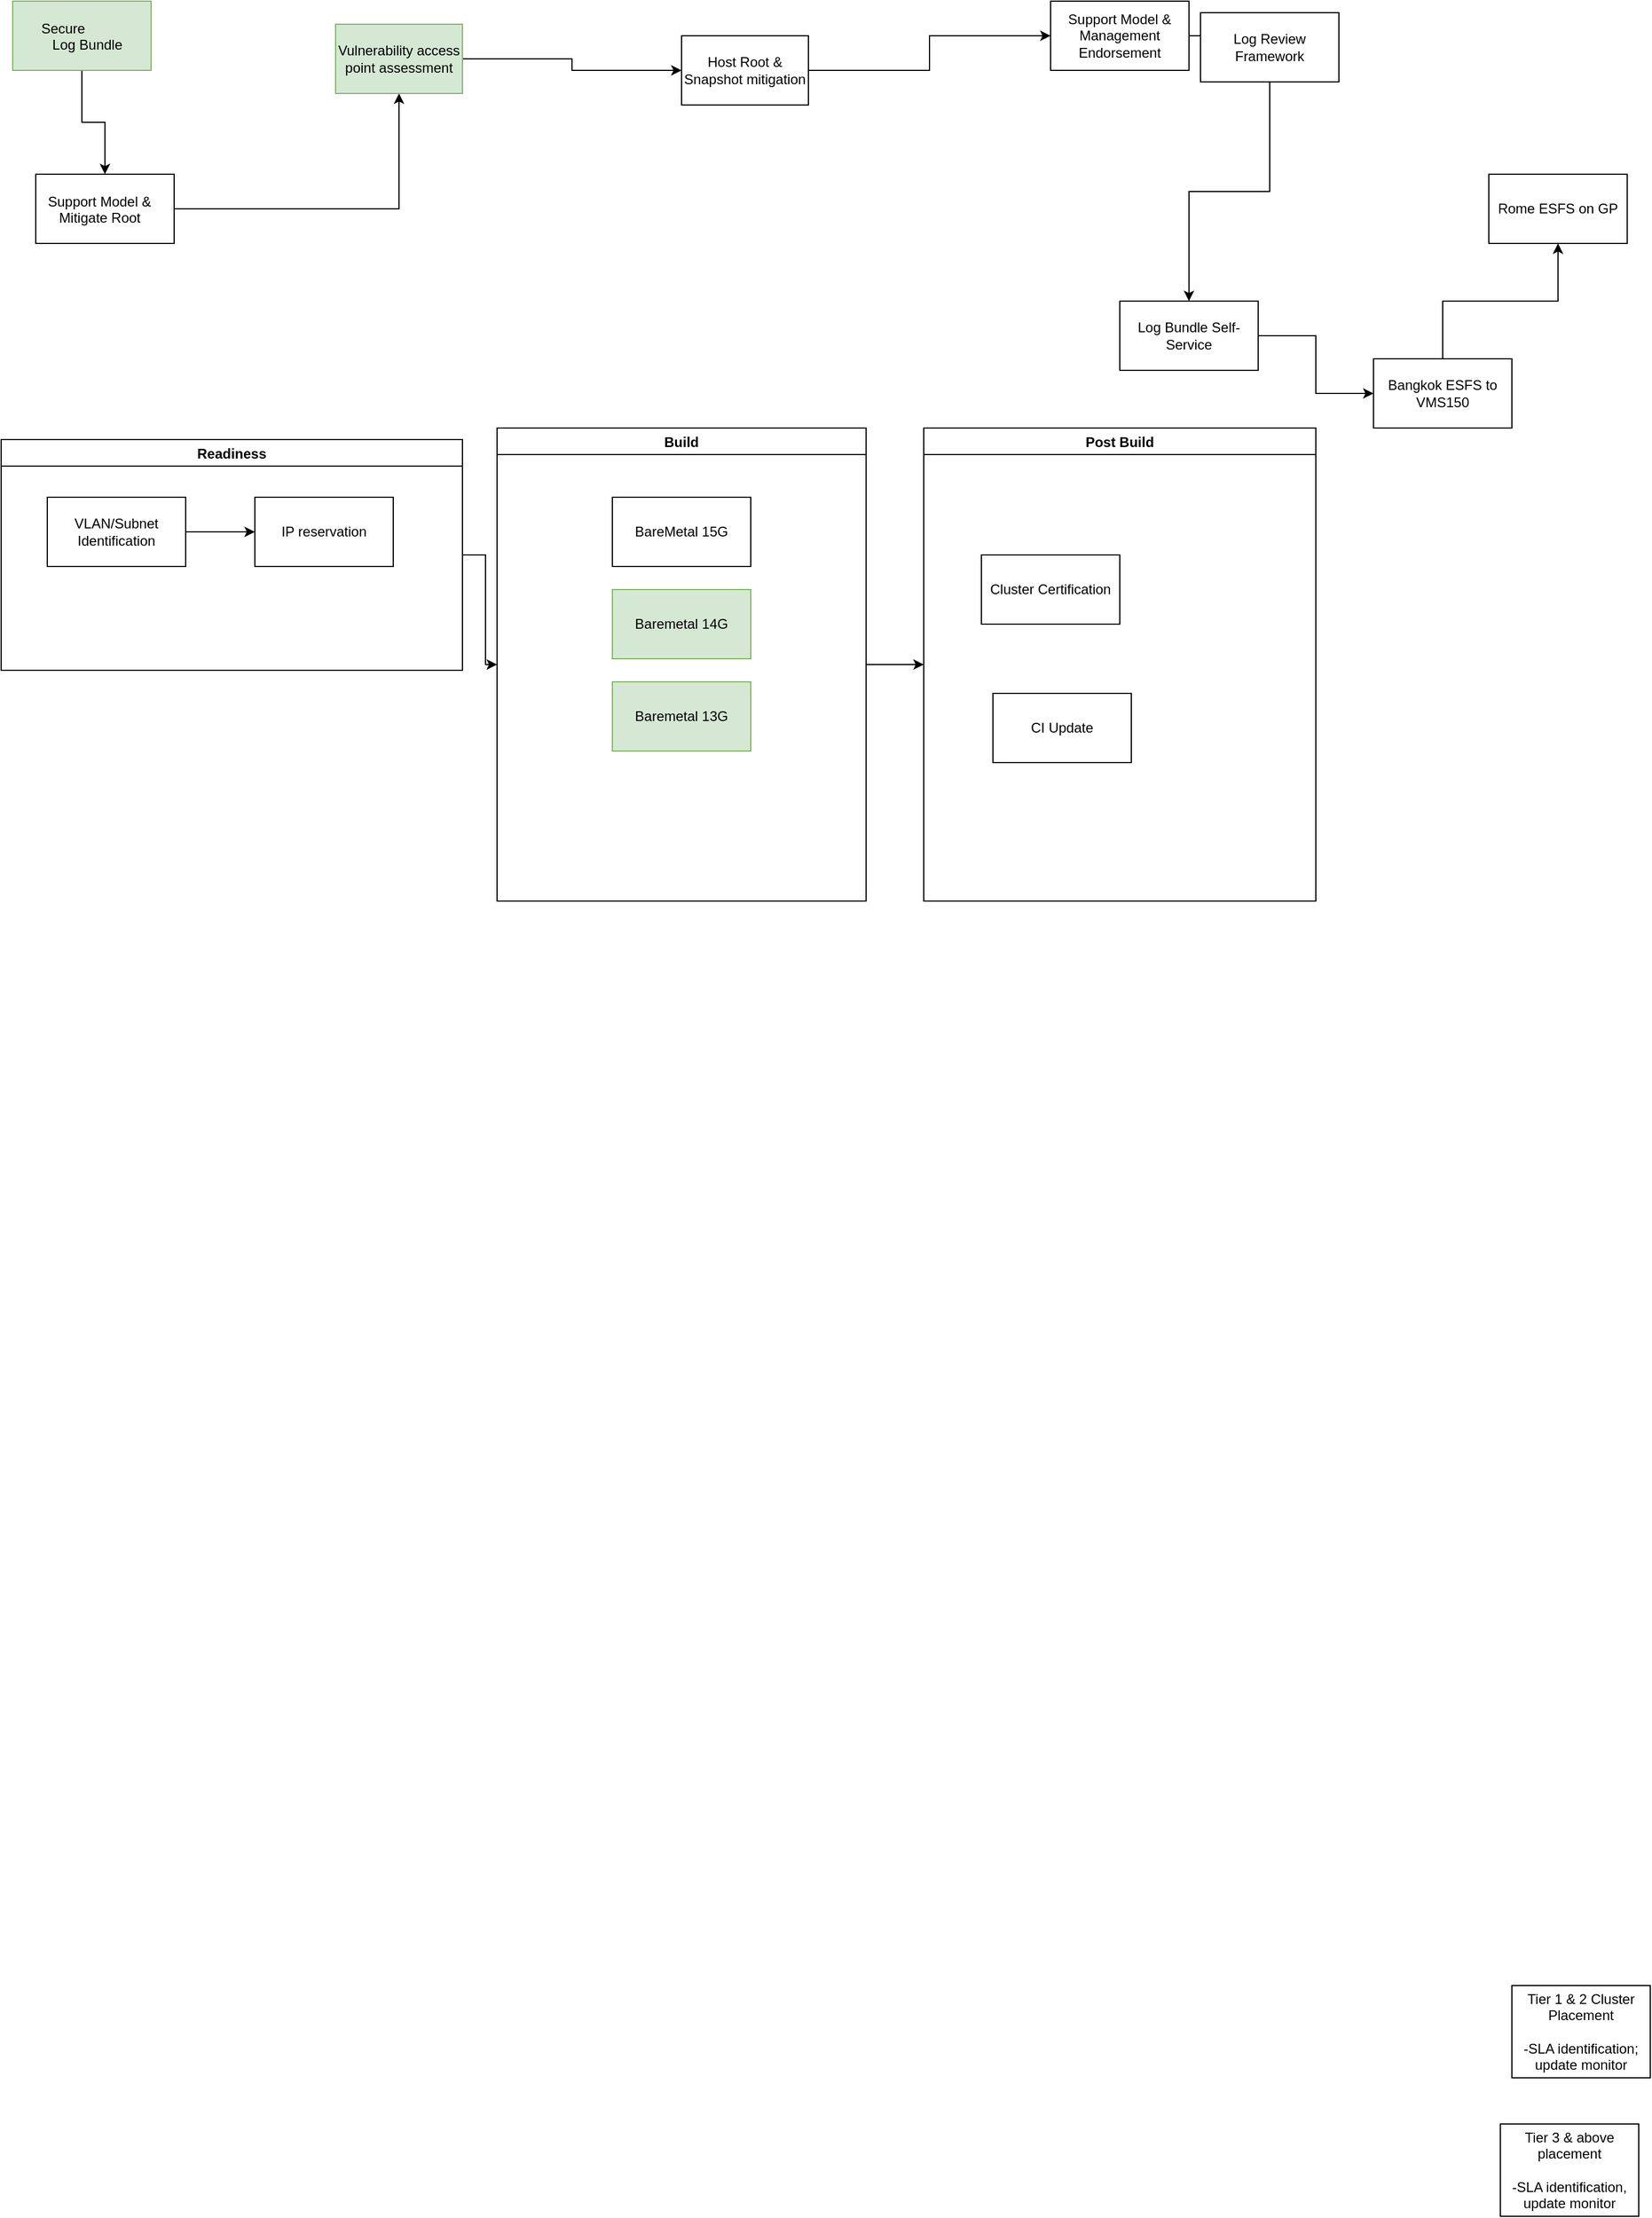<mxfile version="17.4.6" type="github" pages="4">
  <diagram id="PvMFe_AoUgCYHySHkvIt" name="Page-2">
    <mxGraphModel dx="1422" dy="762" grid="1" gridSize="10" guides="1" tooltips="1" connect="1" arrows="1" fold="1" page="1" pageScale="1" pageWidth="850" pageHeight="1100" math="0" shadow="0">
      <root>
        <mxCell id="0" />
        <mxCell id="1" parent="0" />
        <mxCell id="DkhXyngtVjoVBpYEaCNT-3" value="" style="edgeStyle=orthogonalEdgeStyle;rounded=0;orthogonalLoop=1;jettySize=auto;html=1;" edge="1" parent="1" source="DkhXyngtVjoVBpYEaCNT-1" target="DkhXyngtVjoVBpYEaCNT-2">
          <mxGeometry relative="1" as="geometry" />
        </mxCell>
        <mxCell id="DkhXyngtVjoVBpYEaCNT-1" value="&lt;div class=&quot;O0&quot; style=&quot;line-height: normal; margin: 0pt 0in 0pt 0.1in; text-indent: -0.1in; text-align: left; direction: ltr; unicode-bidi: embed; word-break: normal; font-size: 12px;&quot;&gt;&lt;span style=&quot;font-size: 12px; vertical-align: baseline;&quot;&gt;Secure&lt;br style=&quot;font-size: 12px;&quot;&gt;Log Bundle&lt;/span&gt;&lt;/div&gt;" style="rounded=0;whiteSpace=wrap;html=1;fontFamily=Helvetica;fontSize=12;fillColor=#d5e8d4;strokeColor=#82b366;" vertex="1" parent="1">
          <mxGeometry x="50" y="90" width="120" height="60" as="geometry" />
        </mxCell>
        <mxCell id="DkhXyngtVjoVBpYEaCNT-5" value="" style="edgeStyle=orthogonalEdgeStyle;rounded=0;orthogonalLoop=1;jettySize=auto;html=1;fontFamily=Helvetica;fontSize=12;fontColor=#000000;" edge="1" parent="1" source="DkhXyngtVjoVBpYEaCNT-2" target="DkhXyngtVjoVBpYEaCNT-4">
          <mxGeometry relative="1" as="geometry" />
        </mxCell>
        <mxCell id="DkhXyngtVjoVBpYEaCNT-2" value="&lt;div class=&quot;O0&quot; style=&quot;line-height: normal ; margin-top: 0pt ; margin-bottom: 0pt ; margin-left: 0.1in ; margin-right: 0in ; text-indent: -0.1in ; text-align: left ; direction: ltr ; unicode-bidi: embed ; word-break: normal&quot;&gt;&lt;div class=&quot;O0&quot; style=&quot;line-height: normal ; margin: 0pt 0in 0pt 0.1in ; text-indent: -0.1in ; direction: ltr ; unicode-bidi: embed ; word-break: normal&quot;&gt;Support Model &amp;amp; Mitigate Root&lt;/div&gt;&lt;/div&gt;" style="rounded=0;whiteSpace=wrap;html=1;" vertex="1" parent="1">
          <mxGeometry x="70" y="240" width="120" height="60" as="geometry" />
        </mxCell>
        <mxCell id="DkhXyngtVjoVBpYEaCNT-7" value="" style="edgeStyle=orthogonalEdgeStyle;rounded=0;orthogonalLoop=1;jettySize=auto;html=1;fontFamily=Helvetica;fontSize=12;fontColor=#000000;" edge="1" parent="1" source="DkhXyngtVjoVBpYEaCNT-14" target="DkhXyngtVjoVBpYEaCNT-6">
          <mxGeometry relative="1" as="geometry">
            <mxPoint x="680" y="140" as="sourcePoint" />
          </mxGeometry>
        </mxCell>
        <mxCell id="DkhXyngtVjoVBpYEaCNT-15" value="" style="edgeStyle=orthogonalEdgeStyle;rounded=0;orthogonalLoop=1;jettySize=auto;html=1;fontFamily=Helvetica;fontSize=12;fontColor=#000000;exitX=1;exitY=0.5;exitDx=0;exitDy=0;" edge="1" parent="1" source="DkhXyngtVjoVBpYEaCNT-16" target="DkhXyngtVjoVBpYEaCNT-14">
          <mxGeometry relative="1" as="geometry" />
        </mxCell>
        <mxCell id="DkhXyngtVjoVBpYEaCNT-17" value="" style="edgeStyle=orthogonalEdgeStyle;rounded=0;orthogonalLoop=1;jettySize=auto;html=1;fontFamily=Helvetica;fontSize=12;fontColor=#000000;" edge="1" parent="1" source="DkhXyngtVjoVBpYEaCNT-4" target="DkhXyngtVjoVBpYEaCNT-16">
          <mxGeometry relative="1" as="geometry" />
        </mxCell>
        <mxCell id="DkhXyngtVjoVBpYEaCNT-4" value="Vulnerability access point assessment" style="rounded=0;whiteSpace=wrap;html=1;fillColor=#d5e8d4;strokeColor=#82b366;" vertex="1" parent="1">
          <mxGeometry x="330" y="110" width="110" height="60" as="geometry" />
        </mxCell>
        <mxCell id="DkhXyngtVjoVBpYEaCNT-9" value="" style="edgeStyle=orthogonalEdgeStyle;rounded=0;orthogonalLoop=1;jettySize=auto;html=1;fontFamily=Helvetica;fontSize=12;fontColor=#000000;" edge="1" parent="1" source="DkhXyngtVjoVBpYEaCNT-6" target="DkhXyngtVjoVBpYEaCNT-8">
          <mxGeometry relative="1" as="geometry" />
        </mxCell>
        <mxCell id="DkhXyngtVjoVBpYEaCNT-6" value="Log Review Framework" style="rounded=0;whiteSpace=wrap;html=1;" vertex="1" parent="1">
          <mxGeometry x="1080" y="100" width="120" height="60" as="geometry" />
        </mxCell>
        <mxCell id="DkhXyngtVjoVBpYEaCNT-11" value="" style="edgeStyle=orthogonalEdgeStyle;rounded=0;orthogonalLoop=1;jettySize=auto;html=1;fontFamily=Helvetica;fontSize=12;fontColor=#000000;" edge="1" parent="1" source="DkhXyngtVjoVBpYEaCNT-8" target="DkhXyngtVjoVBpYEaCNT-10">
          <mxGeometry relative="1" as="geometry" />
        </mxCell>
        <mxCell id="DkhXyngtVjoVBpYEaCNT-8" value="Log Bundle Self-Service" style="rounded=0;whiteSpace=wrap;html=1;" vertex="1" parent="1">
          <mxGeometry x="1010" y="350" width="120" height="60" as="geometry" />
        </mxCell>
        <mxCell id="DkhXyngtVjoVBpYEaCNT-13" value="" style="edgeStyle=orthogonalEdgeStyle;rounded=0;orthogonalLoop=1;jettySize=auto;html=1;fontFamily=Helvetica;fontSize=12;fontColor=#000000;" edge="1" parent="1" source="DkhXyngtVjoVBpYEaCNT-10" target="DkhXyngtVjoVBpYEaCNT-12">
          <mxGeometry relative="1" as="geometry" />
        </mxCell>
        <mxCell id="DkhXyngtVjoVBpYEaCNT-10" value="Bangkok ESFS to VMS150" style="whiteSpace=wrap;html=1;rounded=0;" vertex="1" parent="1">
          <mxGeometry x="1230" y="400" width="120" height="60" as="geometry" />
        </mxCell>
        <mxCell id="DkhXyngtVjoVBpYEaCNT-12" value="Rome ESFS on GP" style="whiteSpace=wrap;html=1;rounded=0;" vertex="1" parent="1">
          <mxGeometry x="1330" y="240" width="120" height="60" as="geometry" />
        </mxCell>
        <mxCell id="DkhXyngtVjoVBpYEaCNT-14" value="Support Model &amp;amp; Management Endorsement" style="whiteSpace=wrap;html=1;rounded=0;" vertex="1" parent="1">
          <mxGeometry x="950" y="90" width="120" height="60" as="geometry" />
        </mxCell>
        <mxCell id="DkhXyngtVjoVBpYEaCNT-16" value="Host Root &amp;amp; Snapshot mitigation" style="rounded=0;whiteSpace=wrap;html=1;" vertex="1" parent="1">
          <mxGeometry x="630" y="120" width="110" height="60" as="geometry" />
        </mxCell>
        <mxCell id="DkhXyngtVjoVBpYEaCNT-48" style="edgeStyle=orthogonalEdgeStyle;rounded=0;orthogonalLoop=1;jettySize=auto;html=1;fontFamily=Helvetica;fontSize=12;fontColor=#000000;" edge="1" parent="1" source="DkhXyngtVjoVBpYEaCNT-37" target="DkhXyngtVjoVBpYEaCNT-38">
          <mxGeometry relative="1" as="geometry" />
        </mxCell>
        <mxCell id="DkhXyngtVjoVBpYEaCNT-37" value="Readiness" style="swimlane;fontFamily=Helvetica;fontSize=12;fontColor=#000000;" vertex="1" parent="1">
          <mxGeometry x="40" y="470" width="400" height="200" as="geometry" />
        </mxCell>
        <mxCell id="DkhXyngtVjoVBpYEaCNT-21" value="VLAN/Subnet Identification" style="rounded=0;whiteSpace=wrap;html=1;fontColor=#000000;" vertex="1" parent="DkhXyngtVjoVBpYEaCNT-37">
          <mxGeometry x="40" y="50" width="120" height="60" as="geometry" />
        </mxCell>
        <mxCell id="DkhXyngtVjoVBpYEaCNT-19" value="IP reservation" style="rounded=0;whiteSpace=wrap;html=1;fontColor=#000000;" vertex="1" parent="DkhXyngtVjoVBpYEaCNT-37">
          <mxGeometry x="220" y="50" width="120" height="60" as="geometry" />
        </mxCell>
        <mxCell id="DkhXyngtVjoVBpYEaCNT-29" style="edgeStyle=orthogonalEdgeStyle;rounded=0;orthogonalLoop=1;jettySize=auto;html=1;entryX=0;entryY=0.5;entryDx=0;entryDy=0;fontFamily=Helvetica;fontSize=12;fontColor=#000000;" edge="1" parent="DkhXyngtVjoVBpYEaCNT-37" source="DkhXyngtVjoVBpYEaCNT-21" target="DkhXyngtVjoVBpYEaCNT-19">
          <mxGeometry relative="1" as="geometry" />
        </mxCell>
        <mxCell id="DkhXyngtVjoVBpYEaCNT-49" style="edgeStyle=orthogonalEdgeStyle;rounded=0;orthogonalLoop=1;jettySize=auto;html=1;entryX=0;entryY=0.5;entryDx=0;entryDy=0;fontFamily=Helvetica;fontSize=12;fontColor=#000000;" edge="1" parent="1" source="DkhXyngtVjoVBpYEaCNT-38" target="DkhXyngtVjoVBpYEaCNT-39">
          <mxGeometry relative="1" as="geometry" />
        </mxCell>
        <mxCell id="DkhXyngtVjoVBpYEaCNT-38" value="Build" style="swimlane;fontFamily=Helvetica;fontSize=12;fontColor=#000000;" vertex="1" parent="1">
          <mxGeometry x="470" y="460" width="320" height="410" as="geometry" />
        </mxCell>
        <mxCell id="DkhXyngtVjoVBpYEaCNT-18" value="BareMetal 15G" style="rounded=0;whiteSpace=wrap;html=1;fontFamily=Helvetica;fontSize=12;fontColor=#000000;" vertex="1" parent="DkhXyngtVjoVBpYEaCNT-38">
          <mxGeometry x="100" y="60" width="120" height="60" as="geometry" />
        </mxCell>
        <mxCell id="DkhXyngtVjoVBpYEaCNT-23" value="Baremetal 14G" style="rounded=0;whiteSpace=wrap;html=1;fillColor=#d5e8d4;strokeColor=#82b366;" vertex="1" parent="DkhXyngtVjoVBpYEaCNT-38">
          <mxGeometry x="100" y="140" width="120" height="60" as="geometry" />
        </mxCell>
        <mxCell id="DkhXyngtVjoVBpYEaCNT-25" value="Baremetal 13G" style="whiteSpace=wrap;html=1;rounded=0;fillColor=#d5e8d4;strokeColor=#82b366;" vertex="1" parent="DkhXyngtVjoVBpYEaCNT-38">
          <mxGeometry x="100" y="220" width="120" height="60" as="geometry" />
        </mxCell>
        <mxCell id="DkhXyngtVjoVBpYEaCNT-39" value="Post Build" style="swimlane;fontFamily=Helvetica;fontSize=12;fontColor=#000000;" vertex="1" parent="1">
          <mxGeometry x="840" y="460" width="340" height="410" as="geometry" />
        </mxCell>
        <mxCell id="DkhXyngtVjoVBpYEaCNT-33" value="Cluster Certification" style="whiteSpace=wrap;html=1;fontColor=#000000;rounded=0;" vertex="1" parent="DkhXyngtVjoVBpYEaCNT-39">
          <mxGeometry x="50" y="110" width="120" height="60" as="geometry" />
        </mxCell>
        <mxCell id="DkhXyngtVjoVBpYEaCNT-40" value="CI Update" style="rounded=0;whiteSpace=wrap;html=1;fontFamily=Helvetica;fontSize=12;fontColor=#000000;" vertex="1" parent="DkhXyngtVjoVBpYEaCNT-39">
          <mxGeometry x="60" y="230" width="120" height="60" as="geometry" />
        </mxCell>
        <mxCell id="DkhXyngtVjoVBpYEaCNT-57" value="Tier 1 &amp;amp; 2 Cluster Placement&lt;br&gt;&lt;br&gt;-SLA identification; update monitor" style="rounded=0;whiteSpace=wrap;html=1;fontFamily=Helvetica;fontSize=12;fontColor=#000000;" vertex="1" parent="1">
          <mxGeometry x="1350" y="1810" width="120" height="80" as="geometry" />
        </mxCell>
        <mxCell id="DkhXyngtVjoVBpYEaCNT-58" value="Tier 3 &amp;amp; above placement&lt;br&gt;&lt;br&gt;-SLA identification, update monitor" style="whiteSpace=wrap;html=1;fontColor=#000000;rounded=0;" vertex="1" parent="1">
          <mxGeometry x="1340" y="1930" width="120" height="80" as="geometry" />
        </mxCell>
      </root>
    </mxGraphModel>
  </diagram>
  <diagram id="2Fs0K0P3i03EOjnZd3uS" name="Security &amp; Configuration Hardening">
    <mxGraphModel dx="1422" dy="762" grid="1" gridSize="10" guides="1" tooltips="1" connect="1" arrows="1" fold="1" page="1" pageScale="1" pageWidth="850" pageHeight="1100" math="0" shadow="0">
      <root>
        <mxCell id="0" />
        <mxCell id="1" parent="0" />
        <mxCell id="cqQDgZ1rPRP6EII95Hwc-1" value="Security &amp; Configuration Hardening" style="swimlane;fontFamily=Helvetica;fontSize=12;fontColor=#000000;" vertex="1" parent="1">
          <mxGeometry x="40" y="40" width="1290" height="1290" as="geometry" />
        </mxCell>
        <mxCell id="cqQDgZ1rPRP6EII95Hwc-2" value="VM Compliance" style="swimlane;fontFamily=Helvetica;fontSize=12;fontColor=#000000;" vertex="1" parent="cqQDgZ1rPRP6EII95Hwc-1">
          <mxGeometry x="40" y="880" width="830" height="400" as="geometry" />
        </mxCell>
        <mxCell id="cqQDgZ1rPRP6EII95Hwc-3" value="Enforcement" style="swimlane;fontFamily=Helvetica;fontSize=12;fontColor=#000000;" vertex="1" parent="cqQDgZ1rPRP6EII95Hwc-2">
          <mxGeometry x="540" y="40" width="160" height="320" as="geometry" />
        </mxCell>
        <mxCell id="cqQDgZ1rPRP6EII95Hwc-4" value="" style="edgeStyle=orthogonalEdgeStyle;rounded=0;orthogonalLoop=1;jettySize=auto;html=1;fontFamily=Helvetica;fontSize=12;fontColor=#000000;" edge="1" parent="cqQDgZ1rPRP6EII95Hwc-3" source="cqQDgZ1rPRP6EII95Hwc-5" target="cqQDgZ1rPRP6EII95Hwc-6">
          <mxGeometry relative="1" as="geometry" />
        </mxCell>
        <mxCell id="cqQDgZ1rPRP6EII95Hwc-5" value="Configuration Update Script" style="rounded=0;whiteSpace=wrap;html=1;fontFamily=Helvetica;fontSize=12;fontColor=#000000;" vertex="1" parent="cqQDgZ1rPRP6EII95Hwc-3">
          <mxGeometry x="30" y="50" width="120" height="60" as="geometry" />
        </mxCell>
        <mxCell id="cqQDgZ1rPRP6EII95Hwc-6" value="Trigger through SCCM workflow" style="whiteSpace=wrap;html=1;fontColor=#000000;rounded=0;" vertex="1" parent="cqQDgZ1rPRP6EII95Hwc-3">
          <mxGeometry x="30" y="150" width="120" height="60" as="geometry" />
        </mxCell>
        <mxCell id="cqQDgZ1rPRP6EII95Hwc-7" value="Identification" style="swimlane;fontFamily=Helvetica;fontSize=12;fontColor=#000000;" vertex="1" parent="cqQDgZ1rPRP6EII95Hwc-2">
          <mxGeometry x="120" y="50" width="160" height="320" as="geometry" />
        </mxCell>
        <mxCell id="cqQDgZ1rPRP6EII95Hwc-8" value="" style="edgeStyle=orthogonalEdgeStyle;rounded=0;orthogonalLoop=1;jettySize=auto;html=1;fontFamily=Helvetica;fontSize=12;fontColor=#000000;" edge="1" parent="cqQDgZ1rPRP6EII95Hwc-7" source="cqQDgZ1rPRP6EII95Hwc-9" target="cqQDgZ1rPRP6EII95Hwc-10">
          <mxGeometry relative="1" as="geometry" />
        </mxCell>
        <mxCell id="cqQDgZ1rPRP6EII95Hwc-9" value="VM security/ configuration identification&amp;nbsp;" style="rounded=0;whiteSpace=wrap;html=1;fontFamily=Helvetica;fontSize=12;fontColor=#000000;" vertex="1" parent="cqQDgZ1rPRP6EII95Hwc-7">
          <mxGeometry x="20" y="50" width="120" height="60" as="geometry" />
        </mxCell>
        <mxCell id="cqQDgZ1rPRP6EII95Hwc-10" value="Auto generate Compliance Deviation Report" style="whiteSpace=wrap;html=1;fontColor=#000000;rounded=0;" vertex="1" parent="cqQDgZ1rPRP6EII95Hwc-7">
          <mxGeometry x="20" y="150" width="120" height="60" as="geometry" />
        </mxCell>
        <mxCell id="cqQDgZ1rPRP6EII95Hwc-11" value="Stats &amp;amp; Repeat Offender" style="rounded=0;whiteSpace=wrap;html=1;fontFamily=Helvetica;fontSize=12;fontColor=#000000;" vertex="1" parent="cqQDgZ1rPRP6EII95Hwc-7">
          <mxGeometry x="20" y="240" width="120" height="60" as="geometry" />
        </mxCell>
        <mxCell id="cqQDgZ1rPRP6EII95Hwc-12" style="edgeStyle=orthogonalEdgeStyle;rounded=0;orthogonalLoop=1;jettySize=auto;html=1;fontFamily=Helvetica;fontSize=12;fontColor=#000000;entryX=1;entryY=0.5;entryDx=0;entryDy=0;" edge="1" parent="cqQDgZ1rPRP6EII95Hwc-2" source="cqQDgZ1rPRP6EII95Hwc-6" target="cqQDgZ1rPRP6EII95Hwc-11">
          <mxGeometry relative="1" as="geometry" />
        </mxCell>
        <mxCell id="cqQDgZ1rPRP6EII95Hwc-13" value="" style="edgeStyle=orthogonalEdgeStyle;rounded=0;orthogonalLoop=1;jettySize=auto;html=1;fontFamily=Helvetica;fontSize=12;fontColor=#000000;" edge="1" parent="cqQDgZ1rPRP6EII95Hwc-2" source="cqQDgZ1rPRP6EII95Hwc-7" target="cqQDgZ1rPRP6EII95Hwc-3">
          <mxGeometry relative="1" as="geometry" />
        </mxCell>
        <mxCell id="cqQDgZ1rPRP6EII95Hwc-14" value="Host Compliance" style="swimlane;fontFamily=Helvetica;fontSize=12;fontColor=#000000;" vertex="1" parent="cqQDgZ1rPRP6EII95Hwc-1">
          <mxGeometry x="40" y="460" width="1040" height="390" as="geometry" />
        </mxCell>
        <mxCell id="cqQDgZ1rPRP6EII95Hwc-15" value="Identification" style="swimlane;fontFamily=Helvetica;fontSize=12;fontColor=#000000;startSize=23;" vertex="1" parent="cqQDgZ1rPRP6EII95Hwc-14">
          <mxGeometry x="60" y="95" width="195" height="200" as="geometry" />
        </mxCell>
        <mxCell id="cqQDgZ1rPRP6EII95Hwc-16" value="Managing Change (Source of Configuration: VTC, Best Practice" style="rounded=0;whiteSpace=wrap;html=1;fontFamily=Helvetica;fontSize=12;fontColor=#000000;" vertex="1" parent="cqQDgZ1rPRP6EII95Hwc-15">
          <mxGeometry x="30" y="50" width="120" height="60" as="geometry" />
        </mxCell>
        <mxCell id="cqQDgZ1rPRP6EII95Hwc-17" value="Enforcement" style="swimlane;fontFamily=Helvetica;fontSize=12;fontColor=#000000;" vertex="1" parent="cqQDgZ1rPRP6EII95Hwc-14">
          <mxGeometry x="400" y="50" width="190" height="290" as="geometry" />
        </mxCell>
        <mxCell id="cqQDgZ1rPRP6EII95Hwc-18" value="Enforce services to be stopped" style="rounded=0;whiteSpace=wrap;html=1;fontFamily=Helvetica;fontSize=12;fontColor=#000000;" vertex="1" parent="cqQDgZ1rPRP6EII95Hwc-17">
          <mxGeometry x="35" y="50" width="120" height="60" as="geometry" />
        </mxCell>
        <mxCell id="cqQDgZ1rPRP6EII95Hwc-19" value="Enforce XXXX configurations" style="rounded=0;whiteSpace=wrap;html=1;fontFamily=Helvetica;fontSize=12;fontColor=#000000;" vertex="1" parent="cqQDgZ1rPRP6EII95Hwc-17">
          <mxGeometry x="35" y="130" width="120" height="60" as="geometry" />
        </mxCell>
        <mxCell id="cqQDgZ1rPRP6EII95Hwc-20" value="Compliance/Failed Execution Report" style="rounded=0;whiteSpace=wrap;html=1;fontFamily=Helvetica;fontSize=12;fontColor=#000000;" vertex="1" parent="cqQDgZ1rPRP6EII95Hwc-17">
          <mxGeometry x="35" y="210" width="120" height="60" as="geometry" />
        </mxCell>
        <mxCell id="cqQDgZ1rPRP6EII95Hwc-21" value="Exception" style="swimlane;fontFamily=Helvetica;fontSize=12;fontColor=#000000;" vertex="1" parent="cqQDgZ1rPRP6EII95Hwc-14">
          <mxGeometry x="720" y="95" width="190" height="200" as="geometry" />
        </mxCell>
        <mxCell id="cqQDgZ1rPRP6EII95Hwc-22" value="Managing enforcement exception" style="whiteSpace=wrap;html=1;fontColor=#000000;rounded=0;" vertex="1" parent="cqQDgZ1rPRP6EII95Hwc-21">
          <mxGeometry x="40" y="50" width="120" height="60" as="geometry" />
        </mxCell>
        <mxCell id="cqQDgZ1rPRP6EII95Hwc-23" value="Approval &amp;amp; Review of exception" style="rounded=0;whiteSpace=wrap;html=1;fontFamily=Helvetica;fontSize=12;fontColor=#000000;" vertex="1" parent="cqQDgZ1rPRP6EII95Hwc-21">
          <mxGeometry x="40" y="130" width="120" height="60" as="geometry" />
        </mxCell>
        <mxCell id="cqQDgZ1rPRP6EII95Hwc-24" value="" style="edgeStyle=orthogonalEdgeStyle;rounded=0;orthogonalLoop=1;jettySize=auto;html=1;fontFamily=Helvetica;fontSize=12;fontColor=#000000;" edge="1" parent="cqQDgZ1rPRP6EII95Hwc-14" source="cqQDgZ1rPRP6EII95Hwc-17" target="cqQDgZ1rPRP6EII95Hwc-21">
          <mxGeometry relative="1" as="geometry" />
        </mxCell>
        <mxCell id="cqQDgZ1rPRP6EII95Hwc-25" style="edgeStyle=orthogonalEdgeStyle;rounded=0;orthogonalLoop=1;jettySize=auto;html=1;fontFamily=Helvetica;fontSize=12;fontColor=#000000;entryX=0;entryY=0.5;entryDx=0;entryDy=0;" edge="1" parent="cqQDgZ1rPRP6EII95Hwc-14" source="cqQDgZ1rPRP6EII95Hwc-15" target="cqQDgZ1rPRP6EII95Hwc-17">
          <mxGeometry relative="1" as="geometry">
            <mxPoint x="735" y="170" as="targetPoint" />
          </mxGeometry>
        </mxCell>
        <mxCell id="cqQDgZ1rPRP6EII95Hwc-26" value="vCenter Compliance" style="swimlane;fontFamily=Helvetica;fontSize=12;fontColor=#000000;" vertex="1" parent="cqQDgZ1rPRP6EII95Hwc-1">
          <mxGeometry x="40" y="40" width="770" height="390" as="geometry" />
        </mxCell>
        <mxCell id="cqQDgZ1rPRP6EII95Hwc-27" value="Enforcement" style="swimlane;fontFamily=Helvetica;fontSize=12;fontColor=#000000;" vertex="1" parent="cqQDgZ1rPRP6EII95Hwc-26">
          <mxGeometry x="425" y="50" width="190" height="290" as="geometry" />
        </mxCell>
        <mxCell id="cqQDgZ1rPRP6EII95Hwc-28" value="Enforce security model for Operation&#39;s Admin Role" style="rounded=0;whiteSpace=wrap;html=1;fontFamily=Helvetica;fontSize=12;fontColor=#000000;" vertex="1" parent="cqQDgZ1rPRP6EII95Hwc-27">
          <mxGeometry x="35" y="50" width="120" height="60" as="geometry" />
        </mxCell>
        <mxCell id="cqQDgZ1rPRP6EII95Hwc-29" value="Enforce XXXX configurations" style="rounded=0;whiteSpace=wrap;html=1;fontFamily=Helvetica;fontSize=12;fontColor=#000000;" vertex="1" parent="cqQDgZ1rPRP6EII95Hwc-27">
          <mxGeometry x="35" y="130" width="120" height="60" as="geometry" />
        </mxCell>
        <mxCell id="cqQDgZ1rPRP6EII95Hwc-30" value="Compliance/Failed Execution Report" style="rounded=0;whiteSpace=wrap;html=1;fontFamily=Helvetica;fontSize=12;fontColor=#000000;" vertex="1" parent="cqQDgZ1rPRP6EII95Hwc-27">
          <mxGeometry x="35" y="210" width="120" height="60" as="geometry" />
        </mxCell>
        <mxCell id="cqQDgZ1rPRP6EII95Hwc-31" style="edgeStyle=orthogonalEdgeStyle;rounded=0;orthogonalLoop=1;jettySize=auto;html=1;entryX=0;entryY=0.5;entryDx=0;entryDy=0;fontFamily=Helvetica;fontSize=12;fontColor=#000000;" edge="1" parent="cqQDgZ1rPRP6EII95Hwc-26" source="cqQDgZ1rPRP6EII95Hwc-32" target="cqQDgZ1rPRP6EII95Hwc-27">
          <mxGeometry relative="1" as="geometry" />
        </mxCell>
        <mxCell id="cqQDgZ1rPRP6EII95Hwc-32" value="Identification" style="swimlane;fontFamily=Helvetica;fontSize=12;fontColor=#000000;startSize=23;" vertex="1" parent="cqQDgZ1rPRP6EII95Hwc-26">
          <mxGeometry x="65" y="80" width="195" height="140" as="geometry" />
        </mxCell>
        <mxCell id="cqQDgZ1rPRP6EII95Hwc-33" value="Managing Change &amp;amp; Audit record &amp;amp; Documentation" style="rounded=0;whiteSpace=wrap;html=1;fontFamily=Helvetica;fontSize=12;fontColor=#000000;" vertex="1" parent="cqQDgZ1rPRP6EII95Hwc-32">
          <mxGeometry x="30" y="50" width="120" height="60" as="geometry" />
        </mxCell>
      </root>
    </mxGraphModel>
  </diagram>
  <diagram id="-wrm8ofG4zTkFU8rdQqe" name="Capacity Optimization">
    <mxGraphModel dx="1422" dy="762" grid="1" gridSize="10" guides="1" tooltips="1" connect="1" arrows="1" fold="1" page="1" pageScale="1" pageWidth="850" pageHeight="1100" math="0" shadow="0">
      <root>
        <mxCell id="0" />
        <mxCell id="1" parent="0" />
      </root>
    </mxGraphModel>
  </diagram>
  <diagram id="vMDP5ptLVColfmniE1yI" name="VM Encryption">
    <mxGraphModel dx="1422" dy="762" grid="1" gridSize="10" guides="1" tooltips="1" connect="1" arrows="1" fold="1" page="1" pageScale="1" pageWidth="850" pageHeight="1100" math="0" shadow="0">
      <root>
        <mxCell id="0" />
        <mxCell id="1" parent="0" />
      </root>
    </mxGraphModel>
  </diagram>
</mxfile>
